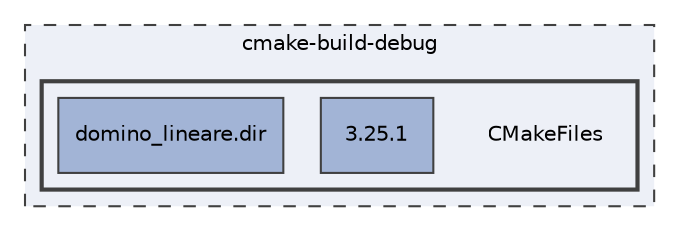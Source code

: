 digraph "/mnt/c/Users/andre/CLionProjects/domino_lineare/cmake-build-debug/CMakeFiles"
{
 // LATEX_PDF_SIZE
  edge [fontname="Helvetica",fontsize="10",labelfontname="Helvetica",labelfontsize="10"];
  node [fontname="Helvetica",fontsize="10",shape=record];
  compound=true
  subgraph clusterdir_95e29a8b8ee7c54052c171a88bb95675 {
    graph [ bgcolor="#edf0f7", pencolor="grey25", style="filled,dashed,", label="cmake-build-debug", fontname="Helvetica", fontsize="10", URL="dir_95e29a8b8ee7c54052c171a88bb95675.html"]
  subgraph clusterdir_f89abcb304c928c7d889aa5625570de5 {
    graph [ bgcolor="#edf0f7", pencolor="grey25", style="filled,bold,", label="", fontname="Helvetica", fontsize="10", URL="dir_f89abcb304c928c7d889aa5625570de5.html"]
    dir_f89abcb304c928c7d889aa5625570de5 [shape=plaintext, label="CMakeFiles"];
  dir_d9df99bba169678ac8f965ce38851881 [shape=box, label="3.25.1", style="filled,", fillcolor="#a2b4d6", color="grey25", URL="dir_d9df99bba169678ac8f965ce38851881.html"];
  dir_ac10f258a2b9698af650c5f4839e009e [shape=box, label="domino_lineare.dir", style="filled,", fillcolor="#a2b4d6", color="grey25", URL="dir_ac10f258a2b9698af650c5f4839e009e.html"];
  }
  }
}
